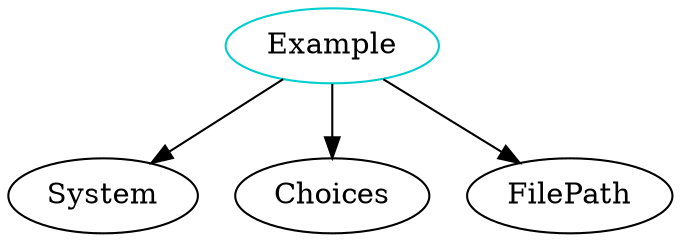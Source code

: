 digraph example{
Example	[shape=oval, color=cyan3, label="Example"];
Example -> System;
Example -> Choices;
Example -> FilePath;
}
